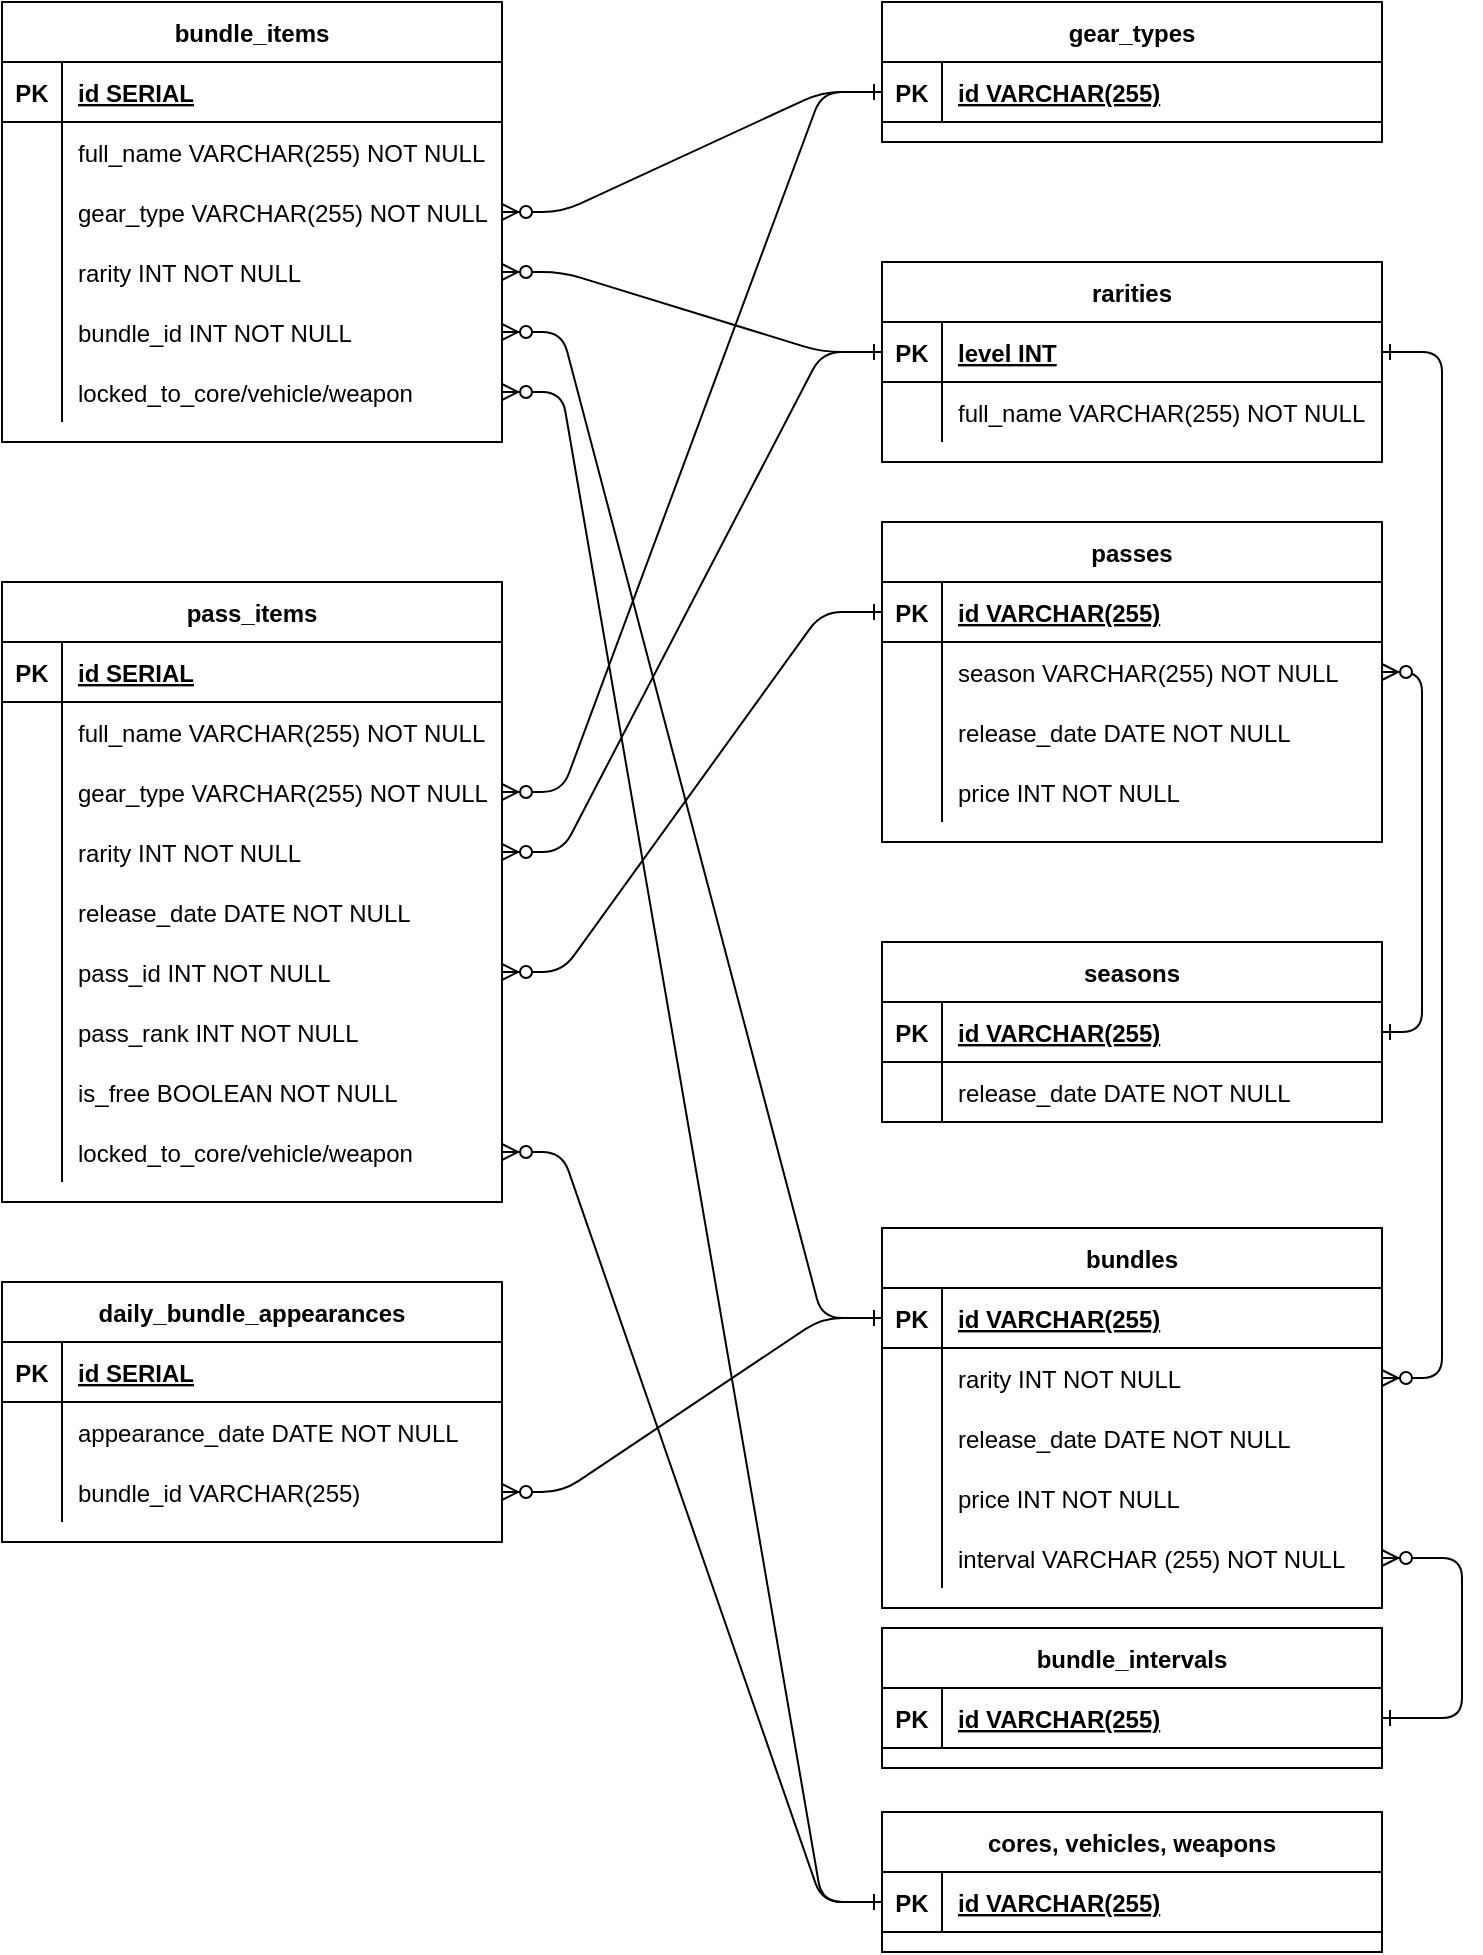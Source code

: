 <mxfile version="15.8.6" type="device"><diagram id="R2lEEEUBdFMjLlhIrx00" name="Page-1"><mxGraphModel dx="1228" dy="1152" grid="1" gridSize="10" guides="1" tooltips="1" connect="1" arrows="1" fold="1" page="1" pageScale="1" pageWidth="850" pageHeight="1100" math="0" shadow="0" extFonts="Permanent Marker^https://fonts.googleapis.com/css?family=Permanent+Marker"><root><mxCell id="0"/><mxCell id="1" parent="0"/><mxCell id="C-vyLk0tnHw3VtMMgP7b-12" value="" style="edgeStyle=entityRelationEdgeStyle;endArrow=ERzeroToMany;startArrow=ERone;endFill=1;startFill=0;exitX=0;exitY=0.5;exitDx=0;exitDy=0;" parent="1" source="C-vyLk0tnHw3VtMMgP7b-3" target="OD386bz4RLCd9I5OjxTV-21" edge="1"><mxGeometry width="100" height="100" relative="1" as="geometry"><mxPoint x="900" y="420" as="sourcePoint"/><mxPoint x="410" y="130" as="targetPoint"/></mxGeometry></mxCell><mxCell id="C-vyLk0tnHw3VtMMgP7b-2" value="rarities" style="shape=table;startSize=30;container=1;collapsible=1;childLayout=tableLayout;fixedRows=1;rowLines=0;fontStyle=1;align=center;resizeLast=1;" parent="1" vertex="1"><mxGeometry x="500" y="200" width="250" height="100" as="geometry"/></mxCell><mxCell id="C-vyLk0tnHw3VtMMgP7b-3" value="" style="shape=partialRectangle;collapsible=0;dropTarget=0;pointerEvents=0;fillColor=none;points=[[0,0.5],[1,0.5]];portConstraint=eastwest;top=0;left=0;right=0;bottom=1;" parent="C-vyLk0tnHw3VtMMgP7b-2" vertex="1"><mxGeometry y="30" width="250" height="30" as="geometry"/></mxCell><mxCell id="C-vyLk0tnHw3VtMMgP7b-4" value="PK" style="shape=partialRectangle;overflow=hidden;connectable=0;fillColor=none;top=0;left=0;bottom=0;right=0;fontStyle=1;" parent="C-vyLk0tnHw3VtMMgP7b-3" vertex="1"><mxGeometry width="30" height="30" as="geometry"><mxRectangle width="30" height="30" as="alternateBounds"/></mxGeometry></mxCell><mxCell id="C-vyLk0tnHw3VtMMgP7b-5" value="level INT" style="shape=partialRectangle;overflow=hidden;connectable=0;fillColor=none;top=0;left=0;bottom=0;right=0;align=left;spacingLeft=6;fontStyle=5;" parent="C-vyLk0tnHw3VtMMgP7b-3" vertex="1"><mxGeometry x="30" width="220" height="30" as="geometry"><mxRectangle width="220" height="30" as="alternateBounds"/></mxGeometry></mxCell><mxCell id="C-vyLk0tnHw3VtMMgP7b-6" value="" style="shape=partialRectangle;collapsible=0;dropTarget=0;pointerEvents=0;fillColor=none;points=[[0,0.5],[1,0.5]];portConstraint=eastwest;top=0;left=0;right=0;bottom=0;" parent="C-vyLk0tnHw3VtMMgP7b-2" vertex="1"><mxGeometry y="60" width="250" height="30" as="geometry"/></mxCell><mxCell id="C-vyLk0tnHw3VtMMgP7b-7" value="" style="shape=partialRectangle;overflow=hidden;connectable=0;fillColor=none;top=0;left=0;bottom=0;right=0;" parent="C-vyLk0tnHw3VtMMgP7b-6" vertex="1"><mxGeometry width="30" height="30" as="geometry"><mxRectangle width="30" height="30" as="alternateBounds"/></mxGeometry></mxCell><mxCell id="C-vyLk0tnHw3VtMMgP7b-8" value="full_name VARCHAR(255) NOT NULL" style="shape=partialRectangle;overflow=hidden;connectable=0;fillColor=none;top=0;left=0;bottom=0;right=0;align=left;spacingLeft=6;" parent="C-vyLk0tnHw3VtMMgP7b-6" vertex="1"><mxGeometry x="30" width="220" height="30" as="geometry"><mxRectangle width="220" height="30" as="alternateBounds"/></mxGeometry></mxCell><mxCell id="C-vyLk0tnHw3VtMMgP7b-13" value="gear_types" style="shape=table;startSize=30;container=1;collapsible=1;childLayout=tableLayout;fixedRows=1;rowLines=0;fontStyle=1;align=center;resizeLast=1;" parent="1" vertex="1"><mxGeometry x="500" y="70" width="250" height="70" as="geometry"/></mxCell><mxCell id="C-vyLk0tnHw3VtMMgP7b-14" value="" style="shape=partialRectangle;collapsible=0;dropTarget=0;pointerEvents=0;fillColor=none;points=[[0,0.5],[1,0.5]];portConstraint=eastwest;top=0;left=0;right=0;bottom=1;" parent="C-vyLk0tnHw3VtMMgP7b-13" vertex="1"><mxGeometry y="30" width="250" height="30" as="geometry"/></mxCell><mxCell id="C-vyLk0tnHw3VtMMgP7b-15" value="PK" style="shape=partialRectangle;overflow=hidden;connectable=0;fillColor=none;top=0;left=0;bottom=0;right=0;fontStyle=1;" parent="C-vyLk0tnHw3VtMMgP7b-14" vertex="1"><mxGeometry width="30" height="30" as="geometry"><mxRectangle width="30" height="30" as="alternateBounds"/></mxGeometry></mxCell><mxCell id="C-vyLk0tnHw3VtMMgP7b-16" value="id VARCHAR(255)" style="shape=partialRectangle;overflow=hidden;connectable=0;fillColor=none;top=0;left=0;bottom=0;right=0;align=left;spacingLeft=6;fontStyle=5;" parent="C-vyLk0tnHw3VtMMgP7b-14" vertex="1"><mxGeometry x="30" width="220" height="30" as="geometry"><mxRectangle width="220" height="30" as="alternateBounds"/></mxGeometry></mxCell><mxCell id="OD386bz4RLCd9I5OjxTV-1" value="bundles" style="shape=table;startSize=30;container=1;collapsible=1;childLayout=tableLayout;fixedRows=1;rowLines=0;fontStyle=1;align=center;resizeLast=1;" parent="1" vertex="1"><mxGeometry x="500" y="683" width="250" height="190" as="geometry"/></mxCell><mxCell id="OD386bz4RLCd9I5OjxTV-2" value="" style="shape=partialRectangle;collapsible=0;dropTarget=0;pointerEvents=0;fillColor=none;points=[[0,0.5],[1,0.5]];portConstraint=eastwest;top=0;left=0;right=0;bottom=1;" parent="OD386bz4RLCd9I5OjxTV-1" vertex="1"><mxGeometry y="30" width="250" height="30" as="geometry"/></mxCell><mxCell id="OD386bz4RLCd9I5OjxTV-3" value="PK" style="shape=partialRectangle;overflow=hidden;connectable=0;fillColor=none;top=0;left=0;bottom=0;right=0;fontStyle=1;" parent="OD386bz4RLCd9I5OjxTV-2" vertex="1"><mxGeometry width="30" height="30" as="geometry"><mxRectangle width="30" height="30" as="alternateBounds"/></mxGeometry></mxCell><mxCell id="OD386bz4RLCd9I5OjxTV-4" value="id VARCHAR(255)" style="shape=partialRectangle;overflow=hidden;connectable=0;fillColor=none;top=0;left=0;bottom=0;right=0;align=left;spacingLeft=6;fontStyle=5;" parent="OD386bz4RLCd9I5OjxTV-2" vertex="1"><mxGeometry x="30" width="220" height="30" as="geometry"><mxRectangle width="220" height="30" as="alternateBounds"/></mxGeometry></mxCell><mxCell id="OD386bz4RLCd9I5OjxTV-5" value="" style="shape=partialRectangle;collapsible=0;dropTarget=0;pointerEvents=0;fillColor=none;points=[[0,0.5],[1,0.5]];portConstraint=eastwest;top=0;left=0;right=0;bottom=0;" parent="OD386bz4RLCd9I5OjxTV-1" vertex="1"><mxGeometry y="60" width="250" height="30" as="geometry"/></mxCell><mxCell id="OD386bz4RLCd9I5OjxTV-6" value="" style="shape=partialRectangle;overflow=hidden;connectable=0;fillColor=none;top=0;left=0;bottom=0;right=0;" parent="OD386bz4RLCd9I5OjxTV-5" vertex="1"><mxGeometry width="30" height="30" as="geometry"><mxRectangle width="30" height="30" as="alternateBounds"/></mxGeometry></mxCell><mxCell id="OD386bz4RLCd9I5OjxTV-7" value="rarity INT NOT NULL" style="shape=partialRectangle;overflow=hidden;connectable=0;fillColor=none;top=0;left=0;bottom=0;right=0;align=left;spacingLeft=6;" parent="OD386bz4RLCd9I5OjxTV-5" vertex="1"><mxGeometry x="30" width="220" height="30" as="geometry"><mxRectangle width="220" height="30" as="alternateBounds"/></mxGeometry></mxCell><mxCell id="OD386bz4RLCd9I5OjxTV-8" value="" style="shape=partialRectangle;collapsible=0;dropTarget=0;pointerEvents=0;fillColor=none;points=[[0,0.5],[1,0.5]];portConstraint=eastwest;top=0;left=0;right=0;bottom=0;" parent="OD386bz4RLCd9I5OjxTV-1" vertex="1"><mxGeometry y="90" width="250" height="30" as="geometry"/></mxCell><mxCell id="OD386bz4RLCd9I5OjxTV-9" value="" style="shape=partialRectangle;overflow=hidden;connectable=0;fillColor=none;top=0;left=0;bottom=0;right=0;" parent="OD386bz4RLCd9I5OjxTV-8" vertex="1"><mxGeometry width="30" height="30" as="geometry"><mxRectangle width="30" height="30" as="alternateBounds"/></mxGeometry></mxCell><mxCell id="OD386bz4RLCd9I5OjxTV-10" value="release_date DATE NOT NULL" style="shape=partialRectangle;overflow=hidden;connectable=0;fillColor=none;top=0;left=0;bottom=0;right=0;align=left;spacingLeft=6;" parent="OD386bz4RLCd9I5OjxTV-8" vertex="1"><mxGeometry x="30" width="220" height="30" as="geometry"><mxRectangle width="220" height="30" as="alternateBounds"/></mxGeometry></mxCell><mxCell id="OD386bz4RLCd9I5OjxTV-39" value="" style="shape=partialRectangle;collapsible=0;dropTarget=0;pointerEvents=0;fillColor=none;points=[[0,0.5],[1,0.5]];portConstraint=eastwest;top=0;left=0;right=0;bottom=0;" parent="OD386bz4RLCd9I5OjxTV-1" vertex="1"><mxGeometry y="120" width="250" height="30" as="geometry"/></mxCell><mxCell id="OD386bz4RLCd9I5OjxTV-40" value="" style="shape=partialRectangle;overflow=hidden;connectable=0;fillColor=none;top=0;left=0;bottom=0;right=0;" parent="OD386bz4RLCd9I5OjxTV-39" vertex="1"><mxGeometry width="30" height="30" as="geometry"><mxRectangle width="30" height="30" as="alternateBounds"/></mxGeometry></mxCell><mxCell id="OD386bz4RLCd9I5OjxTV-41" value="price INT NOT NULL" style="shape=partialRectangle;overflow=hidden;connectable=0;fillColor=none;top=0;left=0;bottom=0;right=0;align=left;spacingLeft=6;" parent="OD386bz4RLCd9I5OjxTV-39" vertex="1"><mxGeometry x="30" width="220" height="30" as="geometry"><mxRectangle width="220" height="30" as="alternateBounds"/></mxGeometry></mxCell><mxCell id="OD386bz4RLCd9I5OjxTV-137" value="" style="shape=partialRectangle;collapsible=0;dropTarget=0;pointerEvents=0;fillColor=none;points=[[0,0.5],[1,0.5]];portConstraint=eastwest;top=0;left=0;right=0;bottom=0;" parent="OD386bz4RLCd9I5OjxTV-1" vertex="1"><mxGeometry y="150" width="250" height="30" as="geometry"/></mxCell><mxCell id="OD386bz4RLCd9I5OjxTV-138" value="" style="shape=partialRectangle;overflow=hidden;connectable=0;fillColor=none;top=0;left=0;bottom=0;right=0;" parent="OD386bz4RLCd9I5OjxTV-137" vertex="1"><mxGeometry width="30" height="30" as="geometry"><mxRectangle width="30" height="30" as="alternateBounds"/></mxGeometry></mxCell><mxCell id="OD386bz4RLCd9I5OjxTV-139" value="interval VARCHAR (255) NOT NULL" style="shape=partialRectangle;overflow=hidden;connectable=0;fillColor=none;top=0;left=0;bottom=0;right=0;align=left;spacingLeft=6;" parent="OD386bz4RLCd9I5OjxTV-137" vertex="1"><mxGeometry x="30" width="220" height="30" as="geometry"><mxRectangle width="220" height="30" as="alternateBounds"/></mxGeometry></mxCell><mxCell id="OD386bz4RLCd9I5OjxTV-11" value="pass_items" style="shape=table;startSize=30;container=1;collapsible=1;childLayout=tableLayout;fixedRows=1;rowLines=0;fontStyle=1;align=center;resizeLast=1;" parent="1" vertex="1"><mxGeometry x="60" y="360" width="250" height="310" as="geometry"/></mxCell><mxCell id="OD386bz4RLCd9I5OjxTV-12" value="" style="shape=partialRectangle;collapsible=0;dropTarget=0;pointerEvents=0;fillColor=none;points=[[0,0.5],[1,0.5]];portConstraint=eastwest;top=0;left=0;right=0;bottom=1;" parent="OD386bz4RLCd9I5OjxTV-11" vertex="1"><mxGeometry y="30" width="250" height="30" as="geometry"/></mxCell><mxCell id="OD386bz4RLCd9I5OjxTV-13" value="PK" style="shape=partialRectangle;overflow=hidden;connectable=0;fillColor=none;top=0;left=0;bottom=0;right=0;fontStyle=1;" parent="OD386bz4RLCd9I5OjxTV-12" vertex="1"><mxGeometry width="30" height="30" as="geometry"><mxRectangle width="30" height="30" as="alternateBounds"/></mxGeometry></mxCell><mxCell id="OD386bz4RLCd9I5OjxTV-14" value="id SERIAL" style="shape=partialRectangle;overflow=hidden;connectable=0;fillColor=none;top=0;left=0;bottom=0;right=0;align=left;spacingLeft=6;fontStyle=5;" parent="OD386bz4RLCd9I5OjxTV-12" vertex="1"><mxGeometry x="30" width="220" height="30" as="geometry"><mxRectangle width="220" height="30" as="alternateBounds"/></mxGeometry></mxCell><mxCell id="OD386bz4RLCd9I5OjxTV-15" value="" style="shape=partialRectangle;collapsible=0;dropTarget=0;pointerEvents=0;fillColor=none;points=[[0,0.5],[1,0.5]];portConstraint=eastwest;top=0;left=0;right=0;bottom=0;" parent="OD386bz4RLCd9I5OjxTV-11" vertex="1"><mxGeometry y="60" width="250" height="30" as="geometry"/></mxCell><mxCell id="OD386bz4RLCd9I5OjxTV-16" value="" style="shape=partialRectangle;overflow=hidden;connectable=0;fillColor=none;top=0;left=0;bottom=0;right=0;" parent="OD386bz4RLCd9I5OjxTV-15" vertex="1"><mxGeometry width="30" height="30" as="geometry"><mxRectangle width="30" height="30" as="alternateBounds"/></mxGeometry></mxCell><mxCell id="OD386bz4RLCd9I5OjxTV-17" value="full_name VARCHAR(255) NOT NULL" style="shape=partialRectangle;overflow=hidden;connectable=0;fillColor=none;top=0;left=0;bottom=0;right=0;align=left;spacingLeft=6;" parent="OD386bz4RLCd9I5OjxTV-15" vertex="1"><mxGeometry x="30" width="220" height="30" as="geometry"><mxRectangle width="220" height="30" as="alternateBounds"/></mxGeometry></mxCell><mxCell id="OD386bz4RLCd9I5OjxTV-18" value="" style="shape=partialRectangle;collapsible=0;dropTarget=0;pointerEvents=0;fillColor=none;points=[[0,0.5],[1,0.5]];portConstraint=eastwest;top=0;left=0;right=0;bottom=0;" parent="OD386bz4RLCd9I5OjxTV-11" vertex="1"><mxGeometry y="90" width="250" height="30" as="geometry"/></mxCell><mxCell id="OD386bz4RLCd9I5OjxTV-19" value="" style="shape=partialRectangle;overflow=hidden;connectable=0;fillColor=none;top=0;left=0;bottom=0;right=0;" parent="OD386bz4RLCd9I5OjxTV-18" vertex="1"><mxGeometry width="30" height="30" as="geometry"><mxRectangle width="30" height="30" as="alternateBounds"/></mxGeometry></mxCell><mxCell id="OD386bz4RLCd9I5OjxTV-20" value="gear_type VARCHAR(255) NOT NULL" style="shape=partialRectangle;overflow=hidden;connectable=0;fillColor=none;top=0;left=0;bottom=0;right=0;align=left;spacingLeft=6;" parent="OD386bz4RLCd9I5OjxTV-18" vertex="1"><mxGeometry x="30" width="220" height="30" as="geometry"><mxRectangle width="220" height="30" as="alternateBounds"/></mxGeometry></mxCell><mxCell id="OD386bz4RLCd9I5OjxTV-21" value="" style="shape=partialRectangle;collapsible=0;dropTarget=0;pointerEvents=0;fillColor=none;points=[[0,0.5],[1,0.5]];portConstraint=eastwest;top=0;left=0;right=0;bottom=0;" parent="OD386bz4RLCd9I5OjxTV-11" vertex="1"><mxGeometry y="120" width="250" height="30" as="geometry"/></mxCell><mxCell id="OD386bz4RLCd9I5OjxTV-22" value="" style="shape=partialRectangle;overflow=hidden;connectable=0;fillColor=none;top=0;left=0;bottom=0;right=0;" parent="OD386bz4RLCd9I5OjxTV-21" vertex="1"><mxGeometry width="30" height="30" as="geometry"><mxRectangle width="30" height="30" as="alternateBounds"/></mxGeometry></mxCell><mxCell id="OD386bz4RLCd9I5OjxTV-23" value="rarity INT NOT NULL" style="shape=partialRectangle;overflow=hidden;connectable=0;fillColor=none;top=0;left=0;bottom=0;right=0;align=left;spacingLeft=6;" parent="OD386bz4RLCd9I5OjxTV-21" vertex="1"><mxGeometry x="30" width="220" height="30" as="geometry"><mxRectangle width="220" height="30" as="alternateBounds"/></mxGeometry></mxCell><mxCell id="OD386bz4RLCd9I5OjxTV-24" value="" style="shape=partialRectangle;collapsible=0;dropTarget=0;pointerEvents=0;fillColor=none;points=[[0,0.5],[1,0.5]];portConstraint=eastwest;top=0;left=0;right=0;bottom=0;" parent="OD386bz4RLCd9I5OjxTV-11" vertex="1"><mxGeometry y="150" width="250" height="30" as="geometry"/></mxCell><mxCell id="OD386bz4RLCd9I5OjxTV-25" value="" style="shape=partialRectangle;overflow=hidden;connectable=0;fillColor=none;top=0;left=0;bottom=0;right=0;" parent="OD386bz4RLCd9I5OjxTV-24" vertex="1"><mxGeometry width="30" height="30" as="geometry"><mxRectangle width="30" height="30" as="alternateBounds"/></mxGeometry></mxCell><mxCell id="OD386bz4RLCd9I5OjxTV-26" value="release_date DATE NOT NULL" style="shape=partialRectangle;overflow=hidden;connectable=0;fillColor=none;top=0;left=0;bottom=0;right=0;align=left;spacingLeft=6;" parent="OD386bz4RLCd9I5OjxTV-24" vertex="1"><mxGeometry x="30" width="220" height="30" as="geometry"><mxRectangle width="220" height="30" as="alternateBounds"/></mxGeometry></mxCell><mxCell id="OD386bz4RLCd9I5OjxTV-27" value="" style="shape=partialRectangle;collapsible=0;dropTarget=0;pointerEvents=0;fillColor=none;points=[[0,0.5],[1,0.5]];portConstraint=eastwest;top=0;left=0;right=0;bottom=0;" parent="OD386bz4RLCd9I5OjxTV-11" vertex="1"><mxGeometry y="180" width="250" height="30" as="geometry"/></mxCell><mxCell id="OD386bz4RLCd9I5OjxTV-28" value="" style="shape=partialRectangle;overflow=hidden;connectable=0;fillColor=none;top=0;left=0;bottom=0;right=0;" parent="OD386bz4RLCd9I5OjxTV-27" vertex="1"><mxGeometry width="30" height="30" as="geometry"><mxRectangle width="30" height="30" as="alternateBounds"/></mxGeometry></mxCell><mxCell id="OD386bz4RLCd9I5OjxTV-29" value="pass_id INT NOT NULL" style="shape=partialRectangle;overflow=hidden;connectable=0;fillColor=none;top=0;left=0;bottom=0;right=0;align=left;spacingLeft=6;" parent="OD386bz4RLCd9I5OjxTV-27" vertex="1"><mxGeometry x="30" width="220" height="30" as="geometry"><mxRectangle width="220" height="30" as="alternateBounds"/></mxGeometry></mxCell><mxCell id="OD386bz4RLCd9I5OjxTV-30" value="" style="shape=partialRectangle;collapsible=0;dropTarget=0;pointerEvents=0;fillColor=none;points=[[0,0.5],[1,0.5]];portConstraint=eastwest;top=0;left=0;right=0;bottom=0;" parent="OD386bz4RLCd9I5OjxTV-11" vertex="1"><mxGeometry y="210" width="250" height="30" as="geometry"/></mxCell><mxCell id="OD386bz4RLCd9I5OjxTV-31" value="" style="shape=partialRectangle;overflow=hidden;connectable=0;fillColor=none;top=0;left=0;bottom=0;right=0;" parent="OD386bz4RLCd9I5OjxTV-30" vertex="1"><mxGeometry width="30" height="30" as="geometry"><mxRectangle width="30" height="30" as="alternateBounds"/></mxGeometry></mxCell><mxCell id="OD386bz4RLCd9I5OjxTV-32" value="pass_rank INT NOT NULL" style="shape=partialRectangle;overflow=hidden;connectable=0;fillColor=none;top=0;left=0;bottom=0;right=0;align=left;spacingLeft=6;" parent="OD386bz4RLCd9I5OjxTV-30" vertex="1"><mxGeometry x="30" width="220" height="30" as="geometry"><mxRectangle width="220" height="30" as="alternateBounds"/></mxGeometry></mxCell><mxCell id="OD386bz4RLCd9I5OjxTV-93" value="" style="shape=partialRectangle;collapsible=0;dropTarget=0;pointerEvents=0;fillColor=none;points=[[0,0.5],[1,0.5]];portConstraint=eastwest;top=0;left=0;right=0;bottom=0;" parent="OD386bz4RLCd9I5OjxTV-11" vertex="1"><mxGeometry y="240" width="250" height="30" as="geometry"/></mxCell><mxCell id="OD386bz4RLCd9I5OjxTV-94" value="" style="shape=partialRectangle;overflow=hidden;connectable=0;fillColor=none;top=0;left=0;bottom=0;right=0;" parent="OD386bz4RLCd9I5OjxTV-93" vertex="1"><mxGeometry width="30" height="30" as="geometry"><mxRectangle width="30" height="30" as="alternateBounds"/></mxGeometry></mxCell><mxCell id="OD386bz4RLCd9I5OjxTV-95" value="is_free BOOLEAN NOT NULL" style="shape=partialRectangle;overflow=hidden;connectable=0;fillColor=none;top=0;left=0;bottom=0;right=0;align=left;spacingLeft=6;" parent="OD386bz4RLCd9I5OjxTV-93" vertex="1"><mxGeometry x="30" width="220" height="30" as="geometry"><mxRectangle width="220" height="30" as="alternateBounds"/></mxGeometry></mxCell><mxCell id="OD386bz4RLCd9I5OjxTV-111" value="" style="shape=partialRectangle;collapsible=0;dropTarget=0;pointerEvents=0;fillColor=none;points=[[0,0.5],[1,0.5]];portConstraint=eastwest;top=0;left=0;right=0;bottom=0;" parent="OD386bz4RLCd9I5OjxTV-11" vertex="1"><mxGeometry y="270" width="250" height="30" as="geometry"/></mxCell><mxCell id="OD386bz4RLCd9I5OjxTV-112" value="" style="shape=partialRectangle;overflow=hidden;connectable=0;fillColor=none;top=0;left=0;bottom=0;right=0;" parent="OD386bz4RLCd9I5OjxTV-111" vertex="1"><mxGeometry width="30" height="30" as="geometry"><mxRectangle width="30" height="30" as="alternateBounds"/></mxGeometry></mxCell><mxCell id="OD386bz4RLCd9I5OjxTV-113" value="locked_to_core/vehicle/weapon" style="shape=partialRectangle;overflow=hidden;connectable=0;fillColor=none;top=0;left=0;bottom=0;right=0;align=left;spacingLeft=6;" parent="OD386bz4RLCd9I5OjxTV-111" vertex="1"><mxGeometry x="30" width="220" height="30" as="geometry"><mxRectangle width="220" height="30" as="alternateBounds"/></mxGeometry></mxCell><mxCell id="OD386bz4RLCd9I5OjxTV-42" value="" style="edgeStyle=entityRelationEdgeStyle;endArrow=ERzeroToMany;startArrow=ERone;endFill=1;startFill=0;exitX=0;exitY=0.5;exitDx=0;exitDy=0;" parent="1" source="C-vyLk0tnHw3VtMMgP7b-14" target="OD386bz4RLCd9I5OjxTV-18" edge="1"><mxGeometry width="100" height="100" relative="1" as="geometry"><mxPoint x="570" y="140" as="sourcePoint"/><mxPoint x="400" y="210" as="targetPoint"/></mxGeometry></mxCell><mxCell id="OD386bz4RLCd9I5OjxTV-43" value="" style="edgeStyle=entityRelationEdgeStyle;endArrow=ERzeroToMany;startArrow=ERone;endFill=1;startFill=0;exitX=0;exitY=0.5;exitDx=0;exitDy=0;entryX=1;entryY=0.5;entryDx=0;entryDy=0;" parent="1" source="OD386bz4RLCd9I5OjxTV-49" target="OD386bz4RLCd9I5OjxTV-27" edge="1"><mxGeometry width="100" height="100" relative="1" as="geometry"><mxPoint x="500" y="375" as="sourcePoint"/><mxPoint x="340" y="325" as="targetPoint"/></mxGeometry></mxCell><mxCell id="OD386bz4RLCd9I5OjxTV-44" value="" style="edgeStyle=entityRelationEdgeStyle;endArrow=ERzeroToMany;startArrow=ERone;endFill=1;startFill=0;exitX=0;exitY=0.5;exitDx=0;exitDy=0;entryX=1;entryY=0.5;entryDx=0;entryDy=0;" parent="1" source="OD386bz4RLCd9I5OjxTV-2" target="OD386bz4RLCd9I5OjxTV-74" edge="1"><mxGeometry width="100" height="100" relative="1" as="geometry"><mxPoint x="510" y="385" as="sourcePoint"/><mxPoint x="340" y="385" as="targetPoint"/></mxGeometry></mxCell><mxCell id="OD386bz4RLCd9I5OjxTV-48" value="passes" style="shape=table;startSize=30;container=1;collapsible=1;childLayout=tableLayout;fixedRows=1;rowLines=0;fontStyle=1;align=center;resizeLast=1;" parent="1" vertex="1"><mxGeometry x="500" y="330" width="250" height="160" as="geometry"/></mxCell><mxCell id="OD386bz4RLCd9I5OjxTV-49" value="" style="shape=partialRectangle;collapsible=0;dropTarget=0;pointerEvents=0;fillColor=none;points=[[0,0.5],[1,0.5]];portConstraint=eastwest;top=0;left=0;right=0;bottom=1;" parent="OD386bz4RLCd9I5OjxTV-48" vertex="1"><mxGeometry y="30" width="250" height="30" as="geometry"/></mxCell><mxCell id="OD386bz4RLCd9I5OjxTV-50" value="PK" style="shape=partialRectangle;overflow=hidden;connectable=0;fillColor=none;top=0;left=0;bottom=0;right=0;fontStyle=1;" parent="OD386bz4RLCd9I5OjxTV-49" vertex="1"><mxGeometry width="30" height="30" as="geometry"><mxRectangle width="30" height="30" as="alternateBounds"/></mxGeometry></mxCell><mxCell id="OD386bz4RLCd9I5OjxTV-51" value="id VARCHAR(255)" style="shape=partialRectangle;overflow=hidden;connectable=0;fillColor=none;top=0;left=0;bottom=0;right=0;align=left;spacingLeft=6;fontStyle=5;" parent="OD386bz4RLCd9I5OjxTV-49" vertex="1"><mxGeometry x="30" width="220" height="30" as="geometry"><mxRectangle width="220" height="30" as="alternateBounds"/></mxGeometry></mxCell><mxCell id="OD386bz4RLCd9I5OjxTV-52" value="" style="shape=partialRectangle;collapsible=0;dropTarget=0;pointerEvents=0;fillColor=none;points=[[0,0.5],[1,0.5]];portConstraint=eastwest;top=0;left=0;right=0;bottom=0;" parent="OD386bz4RLCd9I5OjxTV-48" vertex="1"><mxGeometry y="60" width="250" height="30" as="geometry"/></mxCell><mxCell id="OD386bz4RLCd9I5OjxTV-53" value="" style="shape=partialRectangle;overflow=hidden;connectable=0;fillColor=none;top=0;left=0;bottom=0;right=0;" parent="OD386bz4RLCd9I5OjxTV-52" vertex="1"><mxGeometry width="30" height="30" as="geometry"><mxRectangle width="30" height="30" as="alternateBounds"/></mxGeometry></mxCell><mxCell id="OD386bz4RLCd9I5OjxTV-54" value="season VARCHAR(255) NOT NULL" style="shape=partialRectangle;overflow=hidden;connectable=0;fillColor=none;top=0;left=0;bottom=0;right=0;align=left;spacingLeft=6;" parent="OD386bz4RLCd9I5OjxTV-52" vertex="1"><mxGeometry x="30" width="220" height="30" as="geometry"><mxRectangle width="220" height="30" as="alternateBounds"/></mxGeometry></mxCell><mxCell id="OD386bz4RLCd9I5OjxTV-87" value="" style="shape=partialRectangle;collapsible=0;dropTarget=0;pointerEvents=0;fillColor=none;points=[[0,0.5],[1,0.5]];portConstraint=eastwest;top=0;left=0;right=0;bottom=0;" parent="OD386bz4RLCd9I5OjxTV-48" vertex="1"><mxGeometry y="90" width="250" height="30" as="geometry"/></mxCell><mxCell id="OD386bz4RLCd9I5OjxTV-88" value="" style="shape=partialRectangle;overflow=hidden;connectable=0;fillColor=none;top=0;left=0;bottom=0;right=0;" parent="OD386bz4RLCd9I5OjxTV-87" vertex="1"><mxGeometry width="30" height="30" as="geometry"><mxRectangle width="30" height="30" as="alternateBounds"/></mxGeometry></mxCell><mxCell id="OD386bz4RLCd9I5OjxTV-89" value="release_date DATE NOT NULL" style="shape=partialRectangle;overflow=hidden;connectable=0;fillColor=none;top=0;left=0;bottom=0;right=0;align=left;spacingLeft=6;" parent="OD386bz4RLCd9I5OjxTV-87" vertex="1"><mxGeometry x="30" width="220" height="30" as="geometry"><mxRectangle width="220" height="30" as="alternateBounds"/></mxGeometry></mxCell><mxCell id="nVROzPSzopDbq92Ih3BL-11" value="" style="shape=partialRectangle;collapsible=0;dropTarget=0;pointerEvents=0;fillColor=none;points=[[0,0.5],[1,0.5]];portConstraint=eastwest;top=0;left=0;right=0;bottom=0;" vertex="1" parent="OD386bz4RLCd9I5OjxTV-48"><mxGeometry y="120" width="250" height="30" as="geometry"/></mxCell><mxCell id="nVROzPSzopDbq92Ih3BL-12" value="" style="shape=partialRectangle;overflow=hidden;connectable=0;fillColor=none;top=0;left=0;bottom=0;right=0;" vertex="1" parent="nVROzPSzopDbq92Ih3BL-11"><mxGeometry width="30" height="30" as="geometry"><mxRectangle width="30" height="30" as="alternateBounds"/></mxGeometry></mxCell><mxCell id="nVROzPSzopDbq92Ih3BL-13" value="price INT NOT NULL" style="shape=partialRectangle;overflow=hidden;connectable=0;fillColor=none;top=0;left=0;bottom=0;right=0;align=left;spacingLeft=6;" vertex="1" parent="nVROzPSzopDbq92Ih3BL-11"><mxGeometry x="30" width="220" height="30" as="geometry"><mxRectangle width="220" height="30" as="alternateBounds"/></mxGeometry></mxCell><mxCell id="OD386bz4RLCd9I5OjxTV-55" value="bundle_items" style="shape=table;startSize=30;container=1;collapsible=1;childLayout=tableLayout;fixedRows=1;rowLines=0;fontStyle=1;align=center;resizeLast=1;" parent="1" vertex="1"><mxGeometry x="60" y="70" width="250" height="220" as="geometry"/></mxCell><mxCell id="OD386bz4RLCd9I5OjxTV-56" value="" style="shape=partialRectangle;collapsible=0;dropTarget=0;pointerEvents=0;fillColor=none;points=[[0,0.5],[1,0.5]];portConstraint=eastwest;top=0;left=0;right=0;bottom=1;" parent="OD386bz4RLCd9I5OjxTV-55" vertex="1"><mxGeometry y="30" width="250" height="30" as="geometry"/></mxCell><mxCell id="OD386bz4RLCd9I5OjxTV-57" value="PK" style="shape=partialRectangle;overflow=hidden;connectable=0;fillColor=none;top=0;left=0;bottom=0;right=0;fontStyle=1;" parent="OD386bz4RLCd9I5OjxTV-56" vertex="1"><mxGeometry width="30" height="30" as="geometry"><mxRectangle width="30" height="30" as="alternateBounds"/></mxGeometry></mxCell><mxCell id="OD386bz4RLCd9I5OjxTV-58" value="id SERIAL" style="shape=partialRectangle;overflow=hidden;connectable=0;fillColor=none;top=0;left=0;bottom=0;right=0;align=left;spacingLeft=6;fontStyle=5;" parent="OD386bz4RLCd9I5OjxTV-56" vertex="1"><mxGeometry x="30" width="220" height="30" as="geometry"><mxRectangle width="220" height="30" as="alternateBounds"/></mxGeometry></mxCell><mxCell id="OD386bz4RLCd9I5OjxTV-59" value="" style="shape=partialRectangle;collapsible=0;dropTarget=0;pointerEvents=0;fillColor=none;points=[[0,0.5],[1,0.5]];portConstraint=eastwest;top=0;left=0;right=0;bottom=0;" parent="OD386bz4RLCd9I5OjxTV-55" vertex="1"><mxGeometry y="60" width="250" height="30" as="geometry"/></mxCell><mxCell id="OD386bz4RLCd9I5OjxTV-60" value="" style="shape=partialRectangle;overflow=hidden;connectable=0;fillColor=none;top=0;left=0;bottom=0;right=0;" parent="OD386bz4RLCd9I5OjxTV-59" vertex="1"><mxGeometry width="30" height="30" as="geometry"><mxRectangle width="30" height="30" as="alternateBounds"/></mxGeometry></mxCell><mxCell id="OD386bz4RLCd9I5OjxTV-61" value="full_name VARCHAR(255) NOT NULL" style="shape=partialRectangle;overflow=hidden;connectable=0;fillColor=none;top=0;left=0;bottom=0;right=0;align=left;spacingLeft=6;" parent="OD386bz4RLCd9I5OjxTV-59" vertex="1"><mxGeometry x="30" width="220" height="30" as="geometry"><mxRectangle width="220" height="30" as="alternateBounds"/></mxGeometry></mxCell><mxCell id="OD386bz4RLCd9I5OjxTV-62" value="" style="shape=partialRectangle;collapsible=0;dropTarget=0;pointerEvents=0;fillColor=none;points=[[0,0.5],[1,0.5]];portConstraint=eastwest;top=0;left=0;right=0;bottom=0;" parent="OD386bz4RLCd9I5OjxTV-55" vertex="1"><mxGeometry y="90" width="250" height="30" as="geometry"/></mxCell><mxCell id="OD386bz4RLCd9I5OjxTV-63" value="" style="shape=partialRectangle;overflow=hidden;connectable=0;fillColor=none;top=0;left=0;bottom=0;right=0;" parent="OD386bz4RLCd9I5OjxTV-62" vertex="1"><mxGeometry width="30" height="30" as="geometry"><mxRectangle width="30" height="30" as="alternateBounds"/></mxGeometry></mxCell><mxCell id="OD386bz4RLCd9I5OjxTV-64" value="gear_type VARCHAR(255) NOT NULL" style="shape=partialRectangle;overflow=hidden;connectable=0;fillColor=none;top=0;left=0;bottom=0;right=0;align=left;spacingLeft=6;" parent="OD386bz4RLCd9I5OjxTV-62" vertex="1"><mxGeometry x="30" width="220" height="30" as="geometry"><mxRectangle width="220" height="30" as="alternateBounds"/></mxGeometry></mxCell><mxCell id="OD386bz4RLCd9I5OjxTV-65" value="" style="shape=partialRectangle;collapsible=0;dropTarget=0;pointerEvents=0;fillColor=none;points=[[0,0.5],[1,0.5]];portConstraint=eastwest;top=0;left=0;right=0;bottom=0;" parent="OD386bz4RLCd9I5OjxTV-55" vertex="1"><mxGeometry y="120" width="250" height="30" as="geometry"/></mxCell><mxCell id="OD386bz4RLCd9I5OjxTV-66" value="" style="shape=partialRectangle;overflow=hidden;connectable=0;fillColor=none;top=0;left=0;bottom=0;right=0;" parent="OD386bz4RLCd9I5OjxTV-65" vertex="1"><mxGeometry width="30" height="30" as="geometry"><mxRectangle width="30" height="30" as="alternateBounds"/></mxGeometry></mxCell><mxCell id="OD386bz4RLCd9I5OjxTV-67" value="rarity INT NOT NULL" style="shape=partialRectangle;overflow=hidden;connectable=0;fillColor=none;top=0;left=0;bottom=0;right=0;align=left;spacingLeft=6;" parent="OD386bz4RLCd9I5OjxTV-65" vertex="1"><mxGeometry x="30" width="220" height="30" as="geometry"><mxRectangle width="220" height="30" as="alternateBounds"/></mxGeometry></mxCell><mxCell id="OD386bz4RLCd9I5OjxTV-74" value="" style="shape=partialRectangle;collapsible=0;dropTarget=0;pointerEvents=0;fillColor=none;points=[[0,0.5],[1,0.5]];portConstraint=eastwest;top=0;left=0;right=0;bottom=0;" parent="OD386bz4RLCd9I5OjxTV-55" vertex="1"><mxGeometry y="150" width="250" height="30" as="geometry"/></mxCell><mxCell id="OD386bz4RLCd9I5OjxTV-75" value="" style="shape=partialRectangle;overflow=hidden;connectable=0;fillColor=none;top=0;left=0;bottom=0;right=0;" parent="OD386bz4RLCd9I5OjxTV-74" vertex="1"><mxGeometry width="30" height="30" as="geometry"><mxRectangle width="30" height="30" as="alternateBounds"/></mxGeometry></mxCell><mxCell id="OD386bz4RLCd9I5OjxTV-76" value="bundle_id INT NOT NULL" style="shape=partialRectangle;overflow=hidden;connectable=0;fillColor=none;top=0;left=0;bottom=0;right=0;align=left;spacingLeft=6;" parent="OD386bz4RLCd9I5OjxTV-74" vertex="1"><mxGeometry x="30" width="220" height="30" as="geometry"><mxRectangle width="220" height="30" as="alternateBounds"/></mxGeometry></mxCell><mxCell id="OD386bz4RLCd9I5OjxTV-115" value="" style="shape=partialRectangle;collapsible=0;dropTarget=0;pointerEvents=0;fillColor=none;points=[[0,0.5],[1,0.5]];portConstraint=eastwest;top=0;left=0;right=0;bottom=0;" parent="OD386bz4RLCd9I5OjxTV-55" vertex="1"><mxGeometry y="180" width="250" height="30" as="geometry"/></mxCell><mxCell id="OD386bz4RLCd9I5OjxTV-116" value="" style="shape=partialRectangle;overflow=hidden;connectable=0;fillColor=none;top=0;left=0;bottom=0;right=0;" parent="OD386bz4RLCd9I5OjxTV-115" vertex="1"><mxGeometry width="30" height="30" as="geometry"><mxRectangle width="30" height="30" as="alternateBounds"/></mxGeometry></mxCell><mxCell id="OD386bz4RLCd9I5OjxTV-117" value="locked_to_core/vehicle/weapon" style="shape=partialRectangle;overflow=hidden;connectable=0;fillColor=none;top=0;left=0;bottom=0;right=0;align=left;spacingLeft=6;" parent="OD386bz4RLCd9I5OjxTV-115" vertex="1"><mxGeometry x="30" width="220" height="30" as="geometry"><mxRectangle width="220" height="30" as="alternateBounds"/></mxGeometry></mxCell><mxCell id="OD386bz4RLCd9I5OjxTV-80" value="" style="edgeStyle=entityRelationEdgeStyle;endArrow=ERzeroToMany;startArrow=ERone;endFill=1;startFill=0;exitX=0;exitY=0.5;exitDx=0;exitDy=0;entryX=1;entryY=0.5;entryDx=0;entryDy=0;" parent="1" source="C-vyLk0tnHw3VtMMgP7b-14" target="OD386bz4RLCd9I5OjxTV-62" edge="1"><mxGeometry width="100" height="100" relative="1" as="geometry"><mxPoint x="520" y="585" as="sourcePoint"/><mxPoint x="320" y="245" as="targetPoint"/></mxGeometry></mxCell><mxCell id="OD386bz4RLCd9I5OjxTV-81" value="" style="edgeStyle=entityRelationEdgeStyle;endArrow=ERzeroToMany;startArrow=ERone;endFill=1;startFill=0;exitX=0;exitY=0.5;exitDx=0;exitDy=0;entryX=1;entryY=0.5;entryDx=0;entryDy=0;" parent="1" source="C-vyLk0tnHw3VtMMgP7b-3" target="OD386bz4RLCd9I5OjxTV-65" edge="1"><mxGeometry width="100" height="100" relative="1" as="geometry"><mxPoint x="510" y="125" as="sourcePoint"/><mxPoint x="320" y="185" as="targetPoint"/></mxGeometry></mxCell><mxCell id="OD386bz4RLCd9I5OjxTV-85" value="" style="endArrow=ERzeroToMany;startArrow=ERone;endFill=1;startFill=0;exitX=1;exitY=0.5;exitDx=0;exitDy=0;edgeStyle=orthogonalEdgeStyle;entryX=1;entryY=0.5;entryDx=0;entryDy=0;" parent="1" source="C-vyLk0tnHw3VtMMgP7b-3" target="OD386bz4RLCd9I5OjxTV-5" edge="1"><mxGeometry width="100" height="100" relative="1" as="geometry"><mxPoint x="880" y="245" as="sourcePoint"/><mxPoint x="1000" y="540" as="targetPoint"/><Array as="points"><mxPoint x="780" y="245"/><mxPoint x="780" y="758"/></Array></mxGeometry></mxCell><mxCell id="OD386bz4RLCd9I5OjxTV-97" value="cores, vehicles, weapons" style="shape=table;startSize=30;container=1;collapsible=1;childLayout=tableLayout;fixedRows=1;rowLines=0;fontStyle=1;align=center;resizeLast=1;" parent="1" vertex="1"><mxGeometry x="500" y="975" width="250" height="70" as="geometry"/></mxCell><mxCell id="OD386bz4RLCd9I5OjxTV-98" value="" style="shape=partialRectangle;collapsible=0;dropTarget=0;pointerEvents=0;fillColor=none;points=[[0,0.5],[1,0.5]];portConstraint=eastwest;top=0;left=0;right=0;bottom=1;" parent="OD386bz4RLCd9I5OjxTV-97" vertex="1"><mxGeometry y="30" width="250" height="30" as="geometry"/></mxCell><mxCell id="OD386bz4RLCd9I5OjxTV-99" value="PK" style="shape=partialRectangle;overflow=hidden;connectable=0;fillColor=none;top=0;left=0;bottom=0;right=0;fontStyle=1;" parent="OD386bz4RLCd9I5OjxTV-98" vertex="1"><mxGeometry width="30" height="30" as="geometry"><mxRectangle width="30" height="30" as="alternateBounds"/></mxGeometry></mxCell><mxCell id="OD386bz4RLCd9I5OjxTV-100" value="id VARCHAR(255)" style="shape=partialRectangle;overflow=hidden;connectable=0;fillColor=none;top=0;left=0;bottom=0;right=0;align=left;spacingLeft=6;fontStyle=5;" parent="OD386bz4RLCd9I5OjxTV-98" vertex="1"><mxGeometry x="30" width="220" height="30" as="geometry"><mxRectangle width="220" height="30" as="alternateBounds"/></mxGeometry></mxCell><mxCell id="OD386bz4RLCd9I5OjxTV-110" value="" style="edgeStyle=entityRelationEdgeStyle;endArrow=ERzeroToMany;startArrow=ERone;endFill=1;startFill=0;exitX=0;exitY=0.5;exitDx=0;exitDy=0;entryX=1;entryY=0.5;entryDx=0;entryDy=0;" parent="1" source="OD386bz4RLCd9I5OjxTV-98" target="OD386bz4RLCd9I5OjxTV-111" edge="1"><mxGeometry width="100" height="100" relative="1" as="geometry"><mxPoint x="510" y="385" as="sourcePoint"/><mxPoint x="440" y="630" as="targetPoint"/></mxGeometry></mxCell><mxCell id="OD386bz4RLCd9I5OjxTV-114" value="" style="edgeStyle=entityRelationEdgeStyle;endArrow=ERzeroToMany;startArrow=ERone;endFill=1;startFill=0;exitX=0;exitY=0.5;exitDx=0;exitDy=0;" parent="1" source="OD386bz4RLCd9I5OjxTV-98" target="OD386bz4RLCd9I5OjxTV-115" edge="1"><mxGeometry width="100" height="100" relative="1" as="geometry"><mxPoint x="520" y="775" as="sourcePoint"/><mxPoint x="330" y="320" as="targetPoint"/></mxGeometry></mxCell><mxCell id="OD386bz4RLCd9I5OjxTV-118" value="daily_bundle_appearances" style="shape=table;startSize=30;container=1;collapsible=1;childLayout=tableLayout;fixedRows=1;rowLines=0;fontStyle=1;align=center;resizeLast=1;" parent="1" vertex="1"><mxGeometry x="60" y="710" width="250" height="130" as="geometry"/></mxCell><mxCell id="OD386bz4RLCd9I5OjxTV-119" value="" style="shape=partialRectangle;collapsible=0;dropTarget=0;pointerEvents=0;fillColor=none;points=[[0,0.5],[1,0.5]];portConstraint=eastwest;top=0;left=0;right=0;bottom=1;" parent="OD386bz4RLCd9I5OjxTV-118" vertex="1"><mxGeometry y="30" width="250" height="30" as="geometry"/></mxCell><mxCell id="OD386bz4RLCd9I5OjxTV-120" value="PK" style="shape=partialRectangle;overflow=hidden;connectable=0;fillColor=none;top=0;left=0;bottom=0;right=0;fontStyle=1;" parent="OD386bz4RLCd9I5OjxTV-119" vertex="1"><mxGeometry width="30" height="30" as="geometry"><mxRectangle width="30" height="30" as="alternateBounds"/></mxGeometry></mxCell><mxCell id="OD386bz4RLCd9I5OjxTV-121" value="id SERIAL" style="shape=partialRectangle;overflow=hidden;connectable=0;fillColor=none;top=0;left=0;bottom=0;right=0;align=left;spacingLeft=6;fontStyle=5;" parent="OD386bz4RLCd9I5OjxTV-119" vertex="1"><mxGeometry x="30" width="220" height="30" as="geometry"><mxRectangle width="220" height="30" as="alternateBounds"/></mxGeometry></mxCell><mxCell id="OD386bz4RLCd9I5OjxTV-122" value="" style="shape=partialRectangle;collapsible=0;dropTarget=0;pointerEvents=0;fillColor=none;points=[[0,0.5],[1,0.5]];portConstraint=eastwest;top=0;left=0;right=0;bottom=0;" parent="OD386bz4RLCd9I5OjxTV-118" vertex="1"><mxGeometry y="60" width="250" height="30" as="geometry"/></mxCell><mxCell id="OD386bz4RLCd9I5OjxTV-123" value="" style="shape=partialRectangle;overflow=hidden;connectable=0;fillColor=none;top=0;left=0;bottom=0;right=0;" parent="OD386bz4RLCd9I5OjxTV-122" vertex="1"><mxGeometry width="30" height="30" as="geometry"><mxRectangle width="30" height="30" as="alternateBounds"/></mxGeometry></mxCell><mxCell id="OD386bz4RLCd9I5OjxTV-124" value="appearance_date DATE NOT NULL" style="shape=partialRectangle;overflow=hidden;connectable=0;fillColor=none;top=0;left=0;bottom=0;right=0;align=left;spacingLeft=6;" parent="OD386bz4RLCd9I5OjxTV-122" vertex="1"><mxGeometry x="30" width="220" height="30" as="geometry"><mxRectangle width="220" height="30" as="alternateBounds"/></mxGeometry></mxCell><mxCell id="OD386bz4RLCd9I5OjxTV-125" value="" style="shape=partialRectangle;collapsible=0;dropTarget=0;pointerEvents=0;fillColor=none;points=[[0,0.5],[1,0.5]];portConstraint=eastwest;top=0;left=0;right=0;bottom=0;" parent="OD386bz4RLCd9I5OjxTV-118" vertex="1"><mxGeometry y="90" width="250" height="30" as="geometry"/></mxCell><mxCell id="OD386bz4RLCd9I5OjxTV-126" value="" style="shape=partialRectangle;overflow=hidden;connectable=0;fillColor=none;top=0;left=0;bottom=0;right=0;" parent="OD386bz4RLCd9I5OjxTV-125" vertex="1"><mxGeometry width="30" height="30" as="geometry"><mxRectangle width="30" height="30" as="alternateBounds"/></mxGeometry></mxCell><mxCell id="OD386bz4RLCd9I5OjxTV-127" value="bundle_id VARCHAR(255)" style="shape=partialRectangle;overflow=hidden;connectable=0;fillColor=none;top=0;left=0;bottom=0;right=0;align=left;spacingLeft=6;" parent="OD386bz4RLCd9I5OjxTV-125" vertex="1"><mxGeometry x="30" width="220" height="30" as="geometry"><mxRectangle width="220" height="30" as="alternateBounds"/></mxGeometry></mxCell><mxCell id="OD386bz4RLCd9I5OjxTV-131" value="" style="edgeStyle=entityRelationEdgeStyle;endArrow=ERzeroToMany;startArrow=ERone;endFill=1;startFill=0;entryX=1;entryY=0.5;entryDx=0;entryDy=0;exitX=0;exitY=0.5;exitDx=0;exitDy=0;" parent="1" source="OD386bz4RLCd9I5OjxTV-2" target="OD386bz4RLCd9I5OjxTV-125" edge="1"><mxGeometry width="100" height="100" relative="1" as="geometry"><mxPoint x="460" y="585" as="sourcePoint"/><mxPoint x="320" y="245" as="targetPoint"/></mxGeometry></mxCell><mxCell id="OD386bz4RLCd9I5OjxTV-132" value="bundle_intervals" style="shape=table;startSize=30;container=1;collapsible=1;childLayout=tableLayout;fixedRows=1;rowLines=0;fontStyle=1;align=center;resizeLast=1;" parent="1" vertex="1"><mxGeometry x="500" y="883" width="250" height="70" as="geometry"/></mxCell><mxCell id="OD386bz4RLCd9I5OjxTV-133" value="" style="shape=partialRectangle;collapsible=0;dropTarget=0;pointerEvents=0;fillColor=none;points=[[0,0.5],[1,0.5]];portConstraint=eastwest;top=0;left=0;right=0;bottom=1;" parent="OD386bz4RLCd9I5OjxTV-132" vertex="1"><mxGeometry y="30" width="250" height="30" as="geometry"/></mxCell><mxCell id="OD386bz4RLCd9I5OjxTV-134" value="PK" style="shape=partialRectangle;overflow=hidden;connectable=0;fillColor=none;top=0;left=0;bottom=0;right=0;fontStyle=1;" parent="OD386bz4RLCd9I5OjxTV-133" vertex="1"><mxGeometry width="30" height="30" as="geometry"><mxRectangle width="30" height="30" as="alternateBounds"/></mxGeometry></mxCell><mxCell id="OD386bz4RLCd9I5OjxTV-135" value="id VARCHAR(255)" style="shape=partialRectangle;overflow=hidden;connectable=0;fillColor=none;top=0;left=0;bottom=0;right=0;align=left;spacingLeft=6;fontStyle=5;" parent="OD386bz4RLCd9I5OjxTV-133" vertex="1"><mxGeometry x="30" width="220" height="30" as="geometry"><mxRectangle width="220" height="30" as="alternateBounds"/></mxGeometry></mxCell><mxCell id="OD386bz4RLCd9I5OjxTV-136" value="" style="endArrow=ERzeroToMany;startArrow=ERone;endFill=1;startFill=0;exitX=1;exitY=0.5;exitDx=0;exitDy=0;edgeStyle=orthogonalEdgeStyle;entryX=1;entryY=0.5;entryDx=0;entryDy=0;" parent="1" source="OD386bz4RLCd9I5OjxTV-133" target="OD386bz4RLCd9I5OjxTV-137" edge="1"><mxGeometry width="100" height="100" relative="1" as="geometry"><mxPoint x="760" y="255" as="sourcePoint"/><mxPoint x="860" y="670" as="targetPoint"/><Array as="points"><mxPoint x="790" y="928"/><mxPoint x="790" y="848"/></Array></mxGeometry></mxCell><mxCell id="nVROzPSzopDbq92Ih3BL-1" value="seasons" style="shape=table;startSize=30;container=1;collapsible=1;childLayout=tableLayout;fixedRows=1;rowLines=0;fontStyle=1;align=center;resizeLast=1;" vertex="1" parent="1"><mxGeometry x="500" y="540" width="250" height="90" as="geometry"/></mxCell><mxCell id="nVROzPSzopDbq92Ih3BL-2" value="" style="shape=partialRectangle;collapsible=0;dropTarget=0;pointerEvents=0;fillColor=none;points=[[0,0.5],[1,0.5]];portConstraint=eastwest;top=0;left=0;right=0;bottom=1;" vertex="1" parent="nVROzPSzopDbq92Ih3BL-1"><mxGeometry y="30" width="250" height="30" as="geometry"/></mxCell><mxCell id="nVROzPSzopDbq92Ih3BL-3" value="PK" style="shape=partialRectangle;overflow=hidden;connectable=0;fillColor=none;top=0;left=0;bottom=0;right=0;fontStyle=1;" vertex="1" parent="nVROzPSzopDbq92Ih3BL-2"><mxGeometry width="30" height="30" as="geometry"><mxRectangle width="30" height="30" as="alternateBounds"/></mxGeometry></mxCell><mxCell id="nVROzPSzopDbq92Ih3BL-4" value="id VARCHAR(255)" style="shape=partialRectangle;overflow=hidden;connectable=0;fillColor=none;top=0;left=0;bottom=0;right=0;align=left;spacingLeft=6;fontStyle=5;" vertex="1" parent="nVROzPSzopDbq92Ih3BL-2"><mxGeometry x="30" width="220" height="30" as="geometry"><mxRectangle width="220" height="30" as="alternateBounds"/></mxGeometry></mxCell><mxCell id="nVROzPSzopDbq92Ih3BL-5" value="" style="shape=partialRectangle;collapsible=0;dropTarget=0;pointerEvents=0;fillColor=none;points=[[0,0.5],[1,0.5]];portConstraint=eastwest;top=0;left=0;right=0;bottom=0;" vertex="1" parent="nVROzPSzopDbq92Ih3BL-1"><mxGeometry y="60" width="250" height="30" as="geometry"/></mxCell><mxCell id="nVROzPSzopDbq92Ih3BL-6" value="" style="shape=partialRectangle;overflow=hidden;connectable=0;fillColor=none;top=0;left=0;bottom=0;right=0;" vertex="1" parent="nVROzPSzopDbq92Ih3BL-5"><mxGeometry width="30" height="30" as="geometry"><mxRectangle width="30" height="30" as="alternateBounds"/></mxGeometry></mxCell><mxCell id="nVROzPSzopDbq92Ih3BL-7" value="release_date DATE NOT NULL" style="shape=partialRectangle;overflow=hidden;connectable=0;fillColor=none;top=0;left=0;bottom=0;right=0;align=left;spacingLeft=6;" vertex="1" parent="nVROzPSzopDbq92Ih3BL-5"><mxGeometry x="30" width="220" height="30" as="geometry"><mxRectangle width="220" height="30" as="alternateBounds"/></mxGeometry></mxCell><mxCell id="nVROzPSzopDbq92Ih3BL-14" value="" style="endArrow=ERzeroToMany;startArrow=ERone;endFill=1;startFill=0;exitX=1;exitY=0.5;exitDx=0;exitDy=0;edgeStyle=orthogonalEdgeStyle;entryX=1;entryY=0.5;entryDx=0;entryDy=0;" edge="1" parent="1" source="nVROzPSzopDbq92Ih3BL-2" target="OD386bz4RLCd9I5OjxTV-52"><mxGeometry width="100" height="100" relative="1" as="geometry"><mxPoint x="760" y="938" as="sourcePoint"/><mxPoint x="760" y="858" as="targetPoint"/><Array as="points"><mxPoint x="770" y="585"/><mxPoint x="770" y="405"/></Array></mxGeometry></mxCell></root></mxGraphModel></diagram></mxfile>